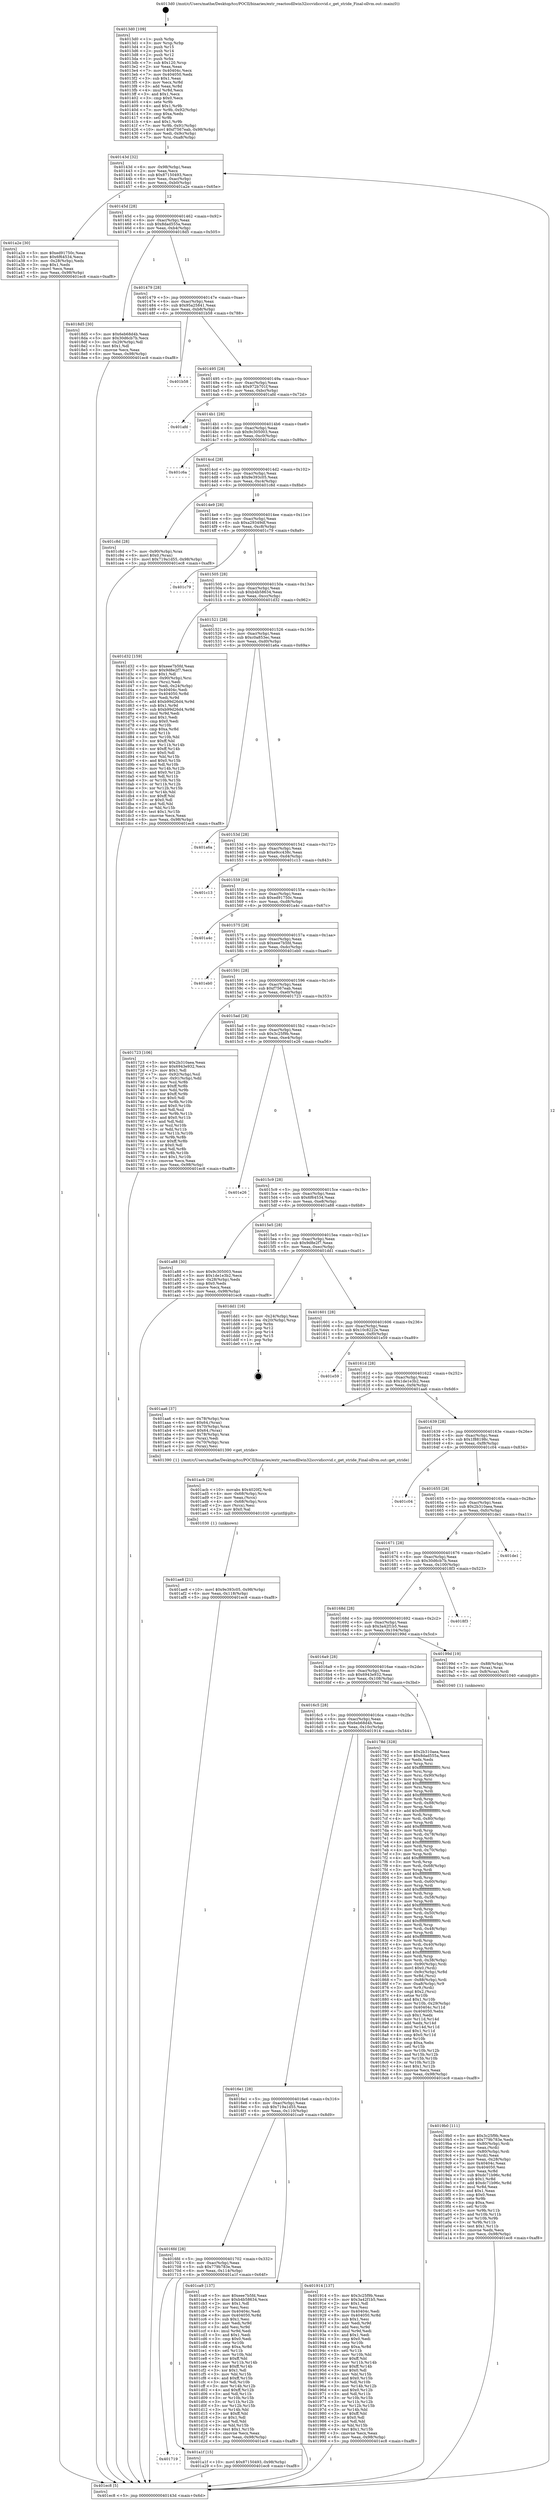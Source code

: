 digraph "0x4013d0" {
  label = "0x4013d0 (/mnt/c/Users/mathe/Desktop/tcc/POCII/binaries/extr_reactosdllwin32iccvidiccvid.c_get_stride_Final-ollvm.out::main(0))"
  labelloc = "t"
  node[shape=record]

  Entry [label="",width=0.3,height=0.3,shape=circle,fillcolor=black,style=filled]
  "0x40143d" [label="{
     0x40143d [32]\l
     | [instrs]\l
     &nbsp;&nbsp;0x40143d \<+6\>: mov -0x98(%rbp),%eax\l
     &nbsp;&nbsp;0x401443 \<+2\>: mov %eax,%ecx\l
     &nbsp;&nbsp;0x401445 \<+6\>: sub $0x87150493,%ecx\l
     &nbsp;&nbsp;0x40144b \<+6\>: mov %eax,-0xac(%rbp)\l
     &nbsp;&nbsp;0x401451 \<+6\>: mov %ecx,-0xb0(%rbp)\l
     &nbsp;&nbsp;0x401457 \<+6\>: je 0000000000401a2e \<main+0x65e\>\l
  }"]
  "0x401a2e" [label="{
     0x401a2e [30]\l
     | [instrs]\l
     &nbsp;&nbsp;0x401a2e \<+5\>: mov $0xed91750c,%eax\l
     &nbsp;&nbsp;0x401a33 \<+5\>: mov $0x6f64534,%ecx\l
     &nbsp;&nbsp;0x401a38 \<+3\>: mov -0x28(%rbp),%edx\l
     &nbsp;&nbsp;0x401a3b \<+3\>: cmp $0x1,%edx\l
     &nbsp;&nbsp;0x401a3e \<+3\>: cmovl %ecx,%eax\l
     &nbsp;&nbsp;0x401a41 \<+6\>: mov %eax,-0x98(%rbp)\l
     &nbsp;&nbsp;0x401a47 \<+5\>: jmp 0000000000401ec8 \<main+0xaf8\>\l
  }"]
  "0x40145d" [label="{
     0x40145d [28]\l
     | [instrs]\l
     &nbsp;&nbsp;0x40145d \<+5\>: jmp 0000000000401462 \<main+0x92\>\l
     &nbsp;&nbsp;0x401462 \<+6\>: mov -0xac(%rbp),%eax\l
     &nbsp;&nbsp;0x401468 \<+5\>: sub $0x8dad555a,%eax\l
     &nbsp;&nbsp;0x40146d \<+6\>: mov %eax,-0xb4(%rbp)\l
     &nbsp;&nbsp;0x401473 \<+6\>: je 00000000004018d5 \<main+0x505\>\l
  }"]
  Exit [label="",width=0.3,height=0.3,shape=circle,fillcolor=black,style=filled,peripheries=2]
  "0x4018d5" [label="{
     0x4018d5 [30]\l
     | [instrs]\l
     &nbsp;&nbsp;0x4018d5 \<+5\>: mov $0x6eb68d4b,%eax\l
     &nbsp;&nbsp;0x4018da \<+5\>: mov $0x30d6cb7b,%ecx\l
     &nbsp;&nbsp;0x4018df \<+3\>: mov -0x29(%rbp),%dl\l
     &nbsp;&nbsp;0x4018e2 \<+3\>: test $0x1,%dl\l
     &nbsp;&nbsp;0x4018e5 \<+3\>: cmovne %ecx,%eax\l
     &nbsp;&nbsp;0x4018e8 \<+6\>: mov %eax,-0x98(%rbp)\l
     &nbsp;&nbsp;0x4018ee \<+5\>: jmp 0000000000401ec8 \<main+0xaf8\>\l
  }"]
  "0x401479" [label="{
     0x401479 [28]\l
     | [instrs]\l
     &nbsp;&nbsp;0x401479 \<+5\>: jmp 000000000040147e \<main+0xae\>\l
     &nbsp;&nbsp;0x40147e \<+6\>: mov -0xac(%rbp),%eax\l
     &nbsp;&nbsp;0x401484 \<+5\>: sub $0x95a25841,%eax\l
     &nbsp;&nbsp;0x401489 \<+6\>: mov %eax,-0xb8(%rbp)\l
     &nbsp;&nbsp;0x40148f \<+6\>: je 0000000000401b58 \<main+0x788\>\l
  }"]
  "0x401ae8" [label="{
     0x401ae8 [21]\l
     | [instrs]\l
     &nbsp;&nbsp;0x401ae8 \<+10\>: movl $0x9e393c05,-0x98(%rbp)\l
     &nbsp;&nbsp;0x401af2 \<+6\>: mov %eax,-0x118(%rbp)\l
     &nbsp;&nbsp;0x401af8 \<+5\>: jmp 0000000000401ec8 \<main+0xaf8\>\l
  }"]
  "0x401b58" [label="{
     0x401b58\l
  }", style=dashed]
  "0x401495" [label="{
     0x401495 [28]\l
     | [instrs]\l
     &nbsp;&nbsp;0x401495 \<+5\>: jmp 000000000040149a \<main+0xca\>\l
     &nbsp;&nbsp;0x40149a \<+6\>: mov -0xac(%rbp),%eax\l
     &nbsp;&nbsp;0x4014a0 \<+5\>: sub $0x972b701f,%eax\l
     &nbsp;&nbsp;0x4014a5 \<+6\>: mov %eax,-0xbc(%rbp)\l
     &nbsp;&nbsp;0x4014ab \<+6\>: je 0000000000401afd \<main+0x72d\>\l
  }"]
  "0x401acb" [label="{
     0x401acb [29]\l
     | [instrs]\l
     &nbsp;&nbsp;0x401acb \<+10\>: movabs $0x4020f2,%rdi\l
     &nbsp;&nbsp;0x401ad5 \<+4\>: mov -0x68(%rbp),%rcx\l
     &nbsp;&nbsp;0x401ad9 \<+2\>: mov %eax,(%rcx)\l
     &nbsp;&nbsp;0x401adb \<+4\>: mov -0x68(%rbp),%rcx\l
     &nbsp;&nbsp;0x401adf \<+2\>: mov (%rcx),%esi\l
     &nbsp;&nbsp;0x401ae1 \<+2\>: mov $0x0,%al\l
     &nbsp;&nbsp;0x401ae3 \<+5\>: call 0000000000401030 \<printf@plt\>\l
     | [calls]\l
     &nbsp;&nbsp;0x401030 \{1\} (unknown)\l
  }"]
  "0x401afd" [label="{
     0x401afd\l
  }", style=dashed]
  "0x4014b1" [label="{
     0x4014b1 [28]\l
     | [instrs]\l
     &nbsp;&nbsp;0x4014b1 \<+5\>: jmp 00000000004014b6 \<main+0xe6\>\l
     &nbsp;&nbsp;0x4014b6 \<+6\>: mov -0xac(%rbp),%eax\l
     &nbsp;&nbsp;0x4014bc \<+5\>: sub $0x9c305003,%eax\l
     &nbsp;&nbsp;0x4014c1 \<+6\>: mov %eax,-0xc0(%rbp)\l
     &nbsp;&nbsp;0x4014c7 \<+6\>: je 0000000000401c6a \<main+0x89a\>\l
  }"]
  "0x401719" [label="{
     0x401719\l
  }", style=dashed]
  "0x401c6a" [label="{
     0x401c6a\l
  }", style=dashed]
  "0x4014cd" [label="{
     0x4014cd [28]\l
     | [instrs]\l
     &nbsp;&nbsp;0x4014cd \<+5\>: jmp 00000000004014d2 \<main+0x102\>\l
     &nbsp;&nbsp;0x4014d2 \<+6\>: mov -0xac(%rbp),%eax\l
     &nbsp;&nbsp;0x4014d8 \<+5\>: sub $0x9e393c05,%eax\l
     &nbsp;&nbsp;0x4014dd \<+6\>: mov %eax,-0xc4(%rbp)\l
     &nbsp;&nbsp;0x4014e3 \<+6\>: je 0000000000401c8d \<main+0x8bd\>\l
  }"]
  "0x401a1f" [label="{
     0x401a1f [15]\l
     | [instrs]\l
     &nbsp;&nbsp;0x401a1f \<+10\>: movl $0x87150493,-0x98(%rbp)\l
     &nbsp;&nbsp;0x401a29 \<+5\>: jmp 0000000000401ec8 \<main+0xaf8\>\l
  }"]
  "0x401c8d" [label="{
     0x401c8d [28]\l
     | [instrs]\l
     &nbsp;&nbsp;0x401c8d \<+7\>: mov -0x90(%rbp),%rax\l
     &nbsp;&nbsp;0x401c94 \<+6\>: movl $0x0,(%rax)\l
     &nbsp;&nbsp;0x401c9a \<+10\>: movl $0x719a1d55,-0x98(%rbp)\l
     &nbsp;&nbsp;0x401ca4 \<+5\>: jmp 0000000000401ec8 \<main+0xaf8\>\l
  }"]
  "0x4014e9" [label="{
     0x4014e9 [28]\l
     | [instrs]\l
     &nbsp;&nbsp;0x4014e9 \<+5\>: jmp 00000000004014ee \<main+0x11e\>\l
     &nbsp;&nbsp;0x4014ee \<+6\>: mov -0xac(%rbp),%eax\l
     &nbsp;&nbsp;0x4014f4 \<+5\>: sub $0xa29349df,%eax\l
     &nbsp;&nbsp;0x4014f9 \<+6\>: mov %eax,-0xc8(%rbp)\l
     &nbsp;&nbsp;0x4014ff \<+6\>: je 0000000000401c79 \<main+0x8a9\>\l
  }"]
  "0x4016fd" [label="{
     0x4016fd [28]\l
     | [instrs]\l
     &nbsp;&nbsp;0x4016fd \<+5\>: jmp 0000000000401702 \<main+0x332\>\l
     &nbsp;&nbsp;0x401702 \<+6\>: mov -0xac(%rbp),%eax\l
     &nbsp;&nbsp;0x401708 \<+5\>: sub $0x779b783e,%eax\l
     &nbsp;&nbsp;0x40170d \<+6\>: mov %eax,-0x114(%rbp)\l
     &nbsp;&nbsp;0x401713 \<+6\>: je 0000000000401a1f \<main+0x64f\>\l
  }"]
  "0x401c79" [label="{
     0x401c79\l
  }", style=dashed]
  "0x401505" [label="{
     0x401505 [28]\l
     | [instrs]\l
     &nbsp;&nbsp;0x401505 \<+5\>: jmp 000000000040150a \<main+0x13a\>\l
     &nbsp;&nbsp;0x40150a \<+6\>: mov -0xac(%rbp),%eax\l
     &nbsp;&nbsp;0x401510 \<+5\>: sub $0xb4b58634,%eax\l
     &nbsp;&nbsp;0x401515 \<+6\>: mov %eax,-0xcc(%rbp)\l
     &nbsp;&nbsp;0x40151b \<+6\>: je 0000000000401d32 \<main+0x962\>\l
  }"]
  "0x401ca9" [label="{
     0x401ca9 [137]\l
     | [instrs]\l
     &nbsp;&nbsp;0x401ca9 \<+5\>: mov $0xeee7b5fd,%eax\l
     &nbsp;&nbsp;0x401cae \<+5\>: mov $0xb4b58634,%ecx\l
     &nbsp;&nbsp;0x401cb3 \<+2\>: mov $0x1,%dl\l
     &nbsp;&nbsp;0x401cb5 \<+2\>: xor %esi,%esi\l
     &nbsp;&nbsp;0x401cb7 \<+7\>: mov 0x40404c,%edi\l
     &nbsp;&nbsp;0x401cbe \<+8\>: mov 0x404050,%r8d\l
     &nbsp;&nbsp;0x401cc6 \<+3\>: sub $0x1,%esi\l
     &nbsp;&nbsp;0x401cc9 \<+3\>: mov %edi,%r9d\l
     &nbsp;&nbsp;0x401ccc \<+3\>: add %esi,%r9d\l
     &nbsp;&nbsp;0x401ccf \<+4\>: imul %r9d,%edi\l
     &nbsp;&nbsp;0x401cd3 \<+3\>: and $0x1,%edi\l
     &nbsp;&nbsp;0x401cd6 \<+3\>: cmp $0x0,%edi\l
     &nbsp;&nbsp;0x401cd9 \<+4\>: sete %r10b\l
     &nbsp;&nbsp;0x401cdd \<+4\>: cmp $0xa,%r8d\l
     &nbsp;&nbsp;0x401ce1 \<+4\>: setl %r11b\l
     &nbsp;&nbsp;0x401ce5 \<+3\>: mov %r10b,%bl\l
     &nbsp;&nbsp;0x401ce8 \<+3\>: xor $0xff,%bl\l
     &nbsp;&nbsp;0x401ceb \<+3\>: mov %r11b,%r14b\l
     &nbsp;&nbsp;0x401cee \<+4\>: xor $0xff,%r14b\l
     &nbsp;&nbsp;0x401cf2 \<+3\>: xor $0x1,%dl\l
     &nbsp;&nbsp;0x401cf5 \<+3\>: mov %bl,%r15b\l
     &nbsp;&nbsp;0x401cf8 \<+4\>: and $0xff,%r15b\l
     &nbsp;&nbsp;0x401cfc \<+3\>: and %dl,%r10b\l
     &nbsp;&nbsp;0x401cff \<+3\>: mov %r14b,%r12b\l
     &nbsp;&nbsp;0x401d02 \<+4\>: and $0xff,%r12b\l
     &nbsp;&nbsp;0x401d06 \<+3\>: and %dl,%r11b\l
     &nbsp;&nbsp;0x401d09 \<+3\>: or %r10b,%r15b\l
     &nbsp;&nbsp;0x401d0c \<+3\>: or %r11b,%r12b\l
     &nbsp;&nbsp;0x401d0f \<+3\>: xor %r12b,%r15b\l
     &nbsp;&nbsp;0x401d12 \<+3\>: or %r14b,%bl\l
     &nbsp;&nbsp;0x401d15 \<+3\>: xor $0xff,%bl\l
     &nbsp;&nbsp;0x401d18 \<+3\>: or $0x1,%dl\l
     &nbsp;&nbsp;0x401d1b \<+2\>: and %dl,%bl\l
     &nbsp;&nbsp;0x401d1d \<+3\>: or %bl,%r15b\l
     &nbsp;&nbsp;0x401d20 \<+4\>: test $0x1,%r15b\l
     &nbsp;&nbsp;0x401d24 \<+3\>: cmovne %ecx,%eax\l
     &nbsp;&nbsp;0x401d27 \<+6\>: mov %eax,-0x98(%rbp)\l
     &nbsp;&nbsp;0x401d2d \<+5\>: jmp 0000000000401ec8 \<main+0xaf8\>\l
  }"]
  "0x401d32" [label="{
     0x401d32 [159]\l
     | [instrs]\l
     &nbsp;&nbsp;0x401d32 \<+5\>: mov $0xeee7b5fd,%eax\l
     &nbsp;&nbsp;0x401d37 \<+5\>: mov $0x9d8e2f7,%ecx\l
     &nbsp;&nbsp;0x401d3c \<+2\>: mov $0x1,%dl\l
     &nbsp;&nbsp;0x401d3e \<+7\>: mov -0x90(%rbp),%rsi\l
     &nbsp;&nbsp;0x401d45 \<+2\>: mov (%rsi),%edi\l
     &nbsp;&nbsp;0x401d47 \<+3\>: mov %edi,-0x24(%rbp)\l
     &nbsp;&nbsp;0x401d4a \<+7\>: mov 0x40404c,%edi\l
     &nbsp;&nbsp;0x401d51 \<+8\>: mov 0x404050,%r8d\l
     &nbsp;&nbsp;0x401d59 \<+3\>: mov %edi,%r9d\l
     &nbsp;&nbsp;0x401d5c \<+7\>: add $0xb99d26d4,%r9d\l
     &nbsp;&nbsp;0x401d63 \<+4\>: sub $0x1,%r9d\l
     &nbsp;&nbsp;0x401d67 \<+7\>: sub $0xb99d26d4,%r9d\l
     &nbsp;&nbsp;0x401d6e \<+4\>: imul %r9d,%edi\l
     &nbsp;&nbsp;0x401d72 \<+3\>: and $0x1,%edi\l
     &nbsp;&nbsp;0x401d75 \<+3\>: cmp $0x0,%edi\l
     &nbsp;&nbsp;0x401d78 \<+4\>: sete %r10b\l
     &nbsp;&nbsp;0x401d7c \<+4\>: cmp $0xa,%r8d\l
     &nbsp;&nbsp;0x401d80 \<+4\>: setl %r11b\l
     &nbsp;&nbsp;0x401d84 \<+3\>: mov %r10b,%bl\l
     &nbsp;&nbsp;0x401d87 \<+3\>: xor $0xff,%bl\l
     &nbsp;&nbsp;0x401d8a \<+3\>: mov %r11b,%r14b\l
     &nbsp;&nbsp;0x401d8d \<+4\>: xor $0xff,%r14b\l
     &nbsp;&nbsp;0x401d91 \<+3\>: xor $0x0,%dl\l
     &nbsp;&nbsp;0x401d94 \<+3\>: mov %bl,%r15b\l
     &nbsp;&nbsp;0x401d97 \<+4\>: and $0x0,%r15b\l
     &nbsp;&nbsp;0x401d9b \<+3\>: and %dl,%r10b\l
     &nbsp;&nbsp;0x401d9e \<+3\>: mov %r14b,%r12b\l
     &nbsp;&nbsp;0x401da1 \<+4\>: and $0x0,%r12b\l
     &nbsp;&nbsp;0x401da5 \<+3\>: and %dl,%r11b\l
     &nbsp;&nbsp;0x401da8 \<+3\>: or %r10b,%r15b\l
     &nbsp;&nbsp;0x401dab \<+3\>: or %r11b,%r12b\l
     &nbsp;&nbsp;0x401dae \<+3\>: xor %r12b,%r15b\l
     &nbsp;&nbsp;0x401db1 \<+3\>: or %r14b,%bl\l
     &nbsp;&nbsp;0x401db4 \<+3\>: xor $0xff,%bl\l
     &nbsp;&nbsp;0x401db7 \<+3\>: or $0x0,%dl\l
     &nbsp;&nbsp;0x401dba \<+2\>: and %dl,%bl\l
     &nbsp;&nbsp;0x401dbc \<+3\>: or %bl,%r15b\l
     &nbsp;&nbsp;0x401dbf \<+4\>: test $0x1,%r15b\l
     &nbsp;&nbsp;0x401dc3 \<+3\>: cmovne %ecx,%eax\l
     &nbsp;&nbsp;0x401dc6 \<+6\>: mov %eax,-0x98(%rbp)\l
     &nbsp;&nbsp;0x401dcc \<+5\>: jmp 0000000000401ec8 \<main+0xaf8\>\l
  }"]
  "0x401521" [label="{
     0x401521 [28]\l
     | [instrs]\l
     &nbsp;&nbsp;0x401521 \<+5\>: jmp 0000000000401526 \<main+0x156\>\l
     &nbsp;&nbsp;0x401526 \<+6\>: mov -0xac(%rbp),%eax\l
     &nbsp;&nbsp;0x40152c \<+5\>: sub $0xc0a853ec,%eax\l
     &nbsp;&nbsp;0x401531 \<+6\>: mov %eax,-0xd0(%rbp)\l
     &nbsp;&nbsp;0x401537 \<+6\>: je 0000000000401a6a \<main+0x69a\>\l
  }"]
  "0x4019b0" [label="{
     0x4019b0 [111]\l
     | [instrs]\l
     &nbsp;&nbsp;0x4019b0 \<+5\>: mov $0x3c25f9b,%ecx\l
     &nbsp;&nbsp;0x4019b5 \<+5\>: mov $0x779b783e,%edx\l
     &nbsp;&nbsp;0x4019ba \<+4\>: mov -0x80(%rbp),%rdi\l
     &nbsp;&nbsp;0x4019be \<+2\>: mov %eax,(%rdi)\l
     &nbsp;&nbsp;0x4019c0 \<+4\>: mov -0x80(%rbp),%rdi\l
     &nbsp;&nbsp;0x4019c4 \<+2\>: mov (%rdi),%eax\l
     &nbsp;&nbsp;0x4019c6 \<+3\>: mov %eax,-0x28(%rbp)\l
     &nbsp;&nbsp;0x4019c9 \<+7\>: mov 0x40404c,%eax\l
     &nbsp;&nbsp;0x4019d0 \<+7\>: mov 0x404050,%esi\l
     &nbsp;&nbsp;0x4019d7 \<+3\>: mov %eax,%r8d\l
     &nbsp;&nbsp;0x4019da \<+7\>: sub $0xdc71b96c,%r8d\l
     &nbsp;&nbsp;0x4019e1 \<+4\>: sub $0x1,%r8d\l
     &nbsp;&nbsp;0x4019e5 \<+7\>: add $0xdc71b96c,%r8d\l
     &nbsp;&nbsp;0x4019ec \<+4\>: imul %r8d,%eax\l
     &nbsp;&nbsp;0x4019f0 \<+3\>: and $0x1,%eax\l
     &nbsp;&nbsp;0x4019f3 \<+3\>: cmp $0x0,%eax\l
     &nbsp;&nbsp;0x4019f6 \<+4\>: sete %r9b\l
     &nbsp;&nbsp;0x4019fa \<+3\>: cmp $0xa,%esi\l
     &nbsp;&nbsp;0x4019fd \<+4\>: setl %r10b\l
     &nbsp;&nbsp;0x401a01 \<+3\>: mov %r9b,%r11b\l
     &nbsp;&nbsp;0x401a04 \<+3\>: and %r10b,%r11b\l
     &nbsp;&nbsp;0x401a07 \<+3\>: xor %r10b,%r9b\l
     &nbsp;&nbsp;0x401a0a \<+3\>: or %r9b,%r11b\l
     &nbsp;&nbsp;0x401a0d \<+4\>: test $0x1,%r11b\l
     &nbsp;&nbsp;0x401a11 \<+3\>: cmovne %edx,%ecx\l
     &nbsp;&nbsp;0x401a14 \<+6\>: mov %ecx,-0x98(%rbp)\l
     &nbsp;&nbsp;0x401a1a \<+5\>: jmp 0000000000401ec8 \<main+0xaf8\>\l
  }"]
  "0x401a6a" [label="{
     0x401a6a\l
  }", style=dashed]
  "0x40153d" [label="{
     0x40153d [28]\l
     | [instrs]\l
     &nbsp;&nbsp;0x40153d \<+5\>: jmp 0000000000401542 \<main+0x172\>\l
     &nbsp;&nbsp;0x401542 \<+6\>: mov -0xac(%rbp),%eax\l
     &nbsp;&nbsp;0x401548 \<+5\>: sub $0xe9cc438c,%eax\l
     &nbsp;&nbsp;0x40154d \<+6\>: mov %eax,-0xd4(%rbp)\l
     &nbsp;&nbsp;0x401553 \<+6\>: je 0000000000401c13 \<main+0x843\>\l
  }"]
  "0x4016e1" [label="{
     0x4016e1 [28]\l
     | [instrs]\l
     &nbsp;&nbsp;0x4016e1 \<+5\>: jmp 00000000004016e6 \<main+0x316\>\l
     &nbsp;&nbsp;0x4016e6 \<+6\>: mov -0xac(%rbp),%eax\l
     &nbsp;&nbsp;0x4016ec \<+5\>: sub $0x719a1d55,%eax\l
     &nbsp;&nbsp;0x4016f1 \<+6\>: mov %eax,-0x110(%rbp)\l
     &nbsp;&nbsp;0x4016f7 \<+6\>: je 0000000000401ca9 \<main+0x8d9\>\l
  }"]
  "0x401c13" [label="{
     0x401c13\l
  }", style=dashed]
  "0x401559" [label="{
     0x401559 [28]\l
     | [instrs]\l
     &nbsp;&nbsp;0x401559 \<+5\>: jmp 000000000040155e \<main+0x18e\>\l
     &nbsp;&nbsp;0x40155e \<+6\>: mov -0xac(%rbp),%eax\l
     &nbsp;&nbsp;0x401564 \<+5\>: sub $0xed91750c,%eax\l
     &nbsp;&nbsp;0x401569 \<+6\>: mov %eax,-0xd8(%rbp)\l
     &nbsp;&nbsp;0x40156f \<+6\>: je 0000000000401a4c \<main+0x67c\>\l
  }"]
  "0x401914" [label="{
     0x401914 [137]\l
     | [instrs]\l
     &nbsp;&nbsp;0x401914 \<+5\>: mov $0x3c25f9b,%eax\l
     &nbsp;&nbsp;0x401919 \<+5\>: mov $0x3a42f1b5,%ecx\l
     &nbsp;&nbsp;0x40191e \<+2\>: mov $0x1,%dl\l
     &nbsp;&nbsp;0x401920 \<+2\>: xor %esi,%esi\l
     &nbsp;&nbsp;0x401922 \<+7\>: mov 0x40404c,%edi\l
     &nbsp;&nbsp;0x401929 \<+8\>: mov 0x404050,%r8d\l
     &nbsp;&nbsp;0x401931 \<+3\>: sub $0x1,%esi\l
     &nbsp;&nbsp;0x401934 \<+3\>: mov %edi,%r9d\l
     &nbsp;&nbsp;0x401937 \<+3\>: add %esi,%r9d\l
     &nbsp;&nbsp;0x40193a \<+4\>: imul %r9d,%edi\l
     &nbsp;&nbsp;0x40193e \<+3\>: and $0x1,%edi\l
     &nbsp;&nbsp;0x401941 \<+3\>: cmp $0x0,%edi\l
     &nbsp;&nbsp;0x401944 \<+4\>: sete %r10b\l
     &nbsp;&nbsp;0x401948 \<+4\>: cmp $0xa,%r8d\l
     &nbsp;&nbsp;0x40194c \<+4\>: setl %r11b\l
     &nbsp;&nbsp;0x401950 \<+3\>: mov %r10b,%bl\l
     &nbsp;&nbsp;0x401953 \<+3\>: xor $0xff,%bl\l
     &nbsp;&nbsp;0x401956 \<+3\>: mov %r11b,%r14b\l
     &nbsp;&nbsp;0x401959 \<+4\>: xor $0xff,%r14b\l
     &nbsp;&nbsp;0x40195d \<+3\>: xor $0x0,%dl\l
     &nbsp;&nbsp;0x401960 \<+3\>: mov %bl,%r15b\l
     &nbsp;&nbsp;0x401963 \<+4\>: and $0x0,%r15b\l
     &nbsp;&nbsp;0x401967 \<+3\>: and %dl,%r10b\l
     &nbsp;&nbsp;0x40196a \<+3\>: mov %r14b,%r12b\l
     &nbsp;&nbsp;0x40196d \<+4\>: and $0x0,%r12b\l
     &nbsp;&nbsp;0x401971 \<+3\>: and %dl,%r11b\l
     &nbsp;&nbsp;0x401974 \<+3\>: or %r10b,%r15b\l
     &nbsp;&nbsp;0x401977 \<+3\>: or %r11b,%r12b\l
     &nbsp;&nbsp;0x40197a \<+3\>: xor %r12b,%r15b\l
     &nbsp;&nbsp;0x40197d \<+3\>: or %r14b,%bl\l
     &nbsp;&nbsp;0x401980 \<+3\>: xor $0xff,%bl\l
     &nbsp;&nbsp;0x401983 \<+3\>: or $0x0,%dl\l
     &nbsp;&nbsp;0x401986 \<+2\>: and %dl,%bl\l
     &nbsp;&nbsp;0x401988 \<+3\>: or %bl,%r15b\l
     &nbsp;&nbsp;0x40198b \<+4\>: test $0x1,%r15b\l
     &nbsp;&nbsp;0x40198f \<+3\>: cmovne %ecx,%eax\l
     &nbsp;&nbsp;0x401992 \<+6\>: mov %eax,-0x98(%rbp)\l
     &nbsp;&nbsp;0x401998 \<+5\>: jmp 0000000000401ec8 \<main+0xaf8\>\l
  }"]
  "0x401a4c" [label="{
     0x401a4c\l
  }", style=dashed]
  "0x401575" [label="{
     0x401575 [28]\l
     | [instrs]\l
     &nbsp;&nbsp;0x401575 \<+5\>: jmp 000000000040157a \<main+0x1aa\>\l
     &nbsp;&nbsp;0x40157a \<+6\>: mov -0xac(%rbp),%eax\l
     &nbsp;&nbsp;0x401580 \<+5\>: sub $0xeee7b5fd,%eax\l
     &nbsp;&nbsp;0x401585 \<+6\>: mov %eax,-0xdc(%rbp)\l
     &nbsp;&nbsp;0x40158b \<+6\>: je 0000000000401eb0 \<main+0xae0\>\l
  }"]
  "0x4016c5" [label="{
     0x4016c5 [28]\l
     | [instrs]\l
     &nbsp;&nbsp;0x4016c5 \<+5\>: jmp 00000000004016ca \<main+0x2fa\>\l
     &nbsp;&nbsp;0x4016ca \<+6\>: mov -0xac(%rbp),%eax\l
     &nbsp;&nbsp;0x4016d0 \<+5\>: sub $0x6eb68d4b,%eax\l
     &nbsp;&nbsp;0x4016d5 \<+6\>: mov %eax,-0x10c(%rbp)\l
     &nbsp;&nbsp;0x4016db \<+6\>: je 0000000000401914 \<main+0x544\>\l
  }"]
  "0x401eb0" [label="{
     0x401eb0\l
  }", style=dashed]
  "0x401591" [label="{
     0x401591 [28]\l
     | [instrs]\l
     &nbsp;&nbsp;0x401591 \<+5\>: jmp 0000000000401596 \<main+0x1c6\>\l
     &nbsp;&nbsp;0x401596 \<+6\>: mov -0xac(%rbp),%eax\l
     &nbsp;&nbsp;0x40159c \<+5\>: sub $0xf7567eab,%eax\l
     &nbsp;&nbsp;0x4015a1 \<+6\>: mov %eax,-0xe0(%rbp)\l
     &nbsp;&nbsp;0x4015a7 \<+6\>: je 0000000000401723 \<main+0x353\>\l
  }"]
  "0x40178d" [label="{
     0x40178d [328]\l
     | [instrs]\l
     &nbsp;&nbsp;0x40178d \<+5\>: mov $0x2b310aea,%eax\l
     &nbsp;&nbsp;0x401792 \<+5\>: mov $0x8dad555a,%ecx\l
     &nbsp;&nbsp;0x401797 \<+2\>: xor %edx,%edx\l
     &nbsp;&nbsp;0x401799 \<+3\>: mov %rsp,%rsi\l
     &nbsp;&nbsp;0x40179c \<+4\>: add $0xfffffffffffffff0,%rsi\l
     &nbsp;&nbsp;0x4017a0 \<+3\>: mov %rsi,%rsp\l
     &nbsp;&nbsp;0x4017a3 \<+7\>: mov %rsi,-0x90(%rbp)\l
     &nbsp;&nbsp;0x4017aa \<+3\>: mov %rsp,%rsi\l
     &nbsp;&nbsp;0x4017ad \<+4\>: add $0xfffffffffffffff0,%rsi\l
     &nbsp;&nbsp;0x4017b1 \<+3\>: mov %rsi,%rsp\l
     &nbsp;&nbsp;0x4017b4 \<+3\>: mov %rsp,%rdi\l
     &nbsp;&nbsp;0x4017b7 \<+4\>: add $0xfffffffffffffff0,%rdi\l
     &nbsp;&nbsp;0x4017bb \<+3\>: mov %rdi,%rsp\l
     &nbsp;&nbsp;0x4017be \<+7\>: mov %rdi,-0x88(%rbp)\l
     &nbsp;&nbsp;0x4017c5 \<+3\>: mov %rsp,%rdi\l
     &nbsp;&nbsp;0x4017c8 \<+4\>: add $0xfffffffffffffff0,%rdi\l
     &nbsp;&nbsp;0x4017cc \<+3\>: mov %rdi,%rsp\l
     &nbsp;&nbsp;0x4017cf \<+4\>: mov %rdi,-0x80(%rbp)\l
     &nbsp;&nbsp;0x4017d3 \<+3\>: mov %rsp,%rdi\l
     &nbsp;&nbsp;0x4017d6 \<+4\>: add $0xfffffffffffffff0,%rdi\l
     &nbsp;&nbsp;0x4017da \<+3\>: mov %rdi,%rsp\l
     &nbsp;&nbsp;0x4017dd \<+4\>: mov %rdi,-0x78(%rbp)\l
     &nbsp;&nbsp;0x4017e1 \<+3\>: mov %rsp,%rdi\l
     &nbsp;&nbsp;0x4017e4 \<+4\>: add $0xfffffffffffffff0,%rdi\l
     &nbsp;&nbsp;0x4017e8 \<+3\>: mov %rdi,%rsp\l
     &nbsp;&nbsp;0x4017eb \<+4\>: mov %rdi,-0x70(%rbp)\l
     &nbsp;&nbsp;0x4017ef \<+3\>: mov %rsp,%rdi\l
     &nbsp;&nbsp;0x4017f2 \<+4\>: add $0xfffffffffffffff0,%rdi\l
     &nbsp;&nbsp;0x4017f6 \<+3\>: mov %rdi,%rsp\l
     &nbsp;&nbsp;0x4017f9 \<+4\>: mov %rdi,-0x68(%rbp)\l
     &nbsp;&nbsp;0x4017fd \<+3\>: mov %rsp,%rdi\l
     &nbsp;&nbsp;0x401800 \<+4\>: add $0xfffffffffffffff0,%rdi\l
     &nbsp;&nbsp;0x401804 \<+3\>: mov %rdi,%rsp\l
     &nbsp;&nbsp;0x401807 \<+4\>: mov %rdi,-0x60(%rbp)\l
     &nbsp;&nbsp;0x40180b \<+3\>: mov %rsp,%rdi\l
     &nbsp;&nbsp;0x40180e \<+4\>: add $0xfffffffffffffff0,%rdi\l
     &nbsp;&nbsp;0x401812 \<+3\>: mov %rdi,%rsp\l
     &nbsp;&nbsp;0x401815 \<+4\>: mov %rdi,-0x58(%rbp)\l
     &nbsp;&nbsp;0x401819 \<+3\>: mov %rsp,%rdi\l
     &nbsp;&nbsp;0x40181c \<+4\>: add $0xfffffffffffffff0,%rdi\l
     &nbsp;&nbsp;0x401820 \<+3\>: mov %rdi,%rsp\l
     &nbsp;&nbsp;0x401823 \<+4\>: mov %rdi,-0x50(%rbp)\l
     &nbsp;&nbsp;0x401827 \<+3\>: mov %rsp,%rdi\l
     &nbsp;&nbsp;0x40182a \<+4\>: add $0xfffffffffffffff0,%rdi\l
     &nbsp;&nbsp;0x40182e \<+3\>: mov %rdi,%rsp\l
     &nbsp;&nbsp;0x401831 \<+4\>: mov %rdi,-0x48(%rbp)\l
     &nbsp;&nbsp;0x401835 \<+3\>: mov %rsp,%rdi\l
     &nbsp;&nbsp;0x401838 \<+4\>: add $0xfffffffffffffff0,%rdi\l
     &nbsp;&nbsp;0x40183c \<+3\>: mov %rdi,%rsp\l
     &nbsp;&nbsp;0x40183f \<+4\>: mov %rdi,-0x40(%rbp)\l
     &nbsp;&nbsp;0x401843 \<+3\>: mov %rsp,%rdi\l
     &nbsp;&nbsp;0x401846 \<+4\>: add $0xfffffffffffffff0,%rdi\l
     &nbsp;&nbsp;0x40184a \<+3\>: mov %rdi,%rsp\l
     &nbsp;&nbsp;0x40184d \<+4\>: mov %rdi,-0x38(%rbp)\l
     &nbsp;&nbsp;0x401851 \<+7\>: mov -0x90(%rbp),%rdi\l
     &nbsp;&nbsp;0x401858 \<+6\>: movl $0x0,(%rdi)\l
     &nbsp;&nbsp;0x40185e \<+7\>: mov -0x9c(%rbp),%r8d\l
     &nbsp;&nbsp;0x401865 \<+3\>: mov %r8d,(%rsi)\l
     &nbsp;&nbsp;0x401868 \<+7\>: mov -0x88(%rbp),%rdi\l
     &nbsp;&nbsp;0x40186f \<+7\>: mov -0xa8(%rbp),%r9\l
     &nbsp;&nbsp;0x401876 \<+3\>: mov %r9,(%rdi)\l
     &nbsp;&nbsp;0x401879 \<+3\>: cmpl $0x2,(%rsi)\l
     &nbsp;&nbsp;0x40187c \<+4\>: setne %r10b\l
     &nbsp;&nbsp;0x401880 \<+4\>: and $0x1,%r10b\l
     &nbsp;&nbsp;0x401884 \<+4\>: mov %r10b,-0x29(%rbp)\l
     &nbsp;&nbsp;0x401888 \<+8\>: mov 0x40404c,%r11d\l
     &nbsp;&nbsp;0x401890 \<+7\>: mov 0x404050,%ebx\l
     &nbsp;&nbsp;0x401897 \<+3\>: sub $0x1,%edx\l
     &nbsp;&nbsp;0x40189a \<+3\>: mov %r11d,%r14d\l
     &nbsp;&nbsp;0x40189d \<+3\>: add %edx,%r14d\l
     &nbsp;&nbsp;0x4018a0 \<+4\>: imul %r14d,%r11d\l
     &nbsp;&nbsp;0x4018a4 \<+4\>: and $0x1,%r11d\l
     &nbsp;&nbsp;0x4018a8 \<+4\>: cmp $0x0,%r11d\l
     &nbsp;&nbsp;0x4018ac \<+4\>: sete %r10b\l
     &nbsp;&nbsp;0x4018b0 \<+3\>: cmp $0xa,%ebx\l
     &nbsp;&nbsp;0x4018b3 \<+4\>: setl %r15b\l
     &nbsp;&nbsp;0x4018b7 \<+3\>: mov %r10b,%r12b\l
     &nbsp;&nbsp;0x4018ba \<+3\>: and %r15b,%r12b\l
     &nbsp;&nbsp;0x4018bd \<+3\>: xor %r15b,%r10b\l
     &nbsp;&nbsp;0x4018c0 \<+3\>: or %r10b,%r12b\l
     &nbsp;&nbsp;0x4018c3 \<+4\>: test $0x1,%r12b\l
     &nbsp;&nbsp;0x4018c7 \<+3\>: cmovne %ecx,%eax\l
     &nbsp;&nbsp;0x4018ca \<+6\>: mov %eax,-0x98(%rbp)\l
     &nbsp;&nbsp;0x4018d0 \<+5\>: jmp 0000000000401ec8 \<main+0xaf8\>\l
  }"]
  "0x401723" [label="{
     0x401723 [106]\l
     | [instrs]\l
     &nbsp;&nbsp;0x401723 \<+5\>: mov $0x2b310aea,%eax\l
     &nbsp;&nbsp;0x401728 \<+5\>: mov $0x6943e932,%ecx\l
     &nbsp;&nbsp;0x40172d \<+2\>: mov $0x1,%dl\l
     &nbsp;&nbsp;0x40172f \<+7\>: mov -0x92(%rbp),%sil\l
     &nbsp;&nbsp;0x401736 \<+7\>: mov -0x91(%rbp),%dil\l
     &nbsp;&nbsp;0x40173d \<+3\>: mov %sil,%r8b\l
     &nbsp;&nbsp;0x401740 \<+4\>: xor $0xff,%r8b\l
     &nbsp;&nbsp;0x401744 \<+3\>: mov %dil,%r9b\l
     &nbsp;&nbsp;0x401747 \<+4\>: xor $0xff,%r9b\l
     &nbsp;&nbsp;0x40174b \<+3\>: xor $0x0,%dl\l
     &nbsp;&nbsp;0x40174e \<+3\>: mov %r8b,%r10b\l
     &nbsp;&nbsp;0x401751 \<+4\>: and $0x0,%r10b\l
     &nbsp;&nbsp;0x401755 \<+3\>: and %dl,%sil\l
     &nbsp;&nbsp;0x401758 \<+3\>: mov %r9b,%r11b\l
     &nbsp;&nbsp;0x40175b \<+4\>: and $0x0,%r11b\l
     &nbsp;&nbsp;0x40175f \<+3\>: and %dl,%dil\l
     &nbsp;&nbsp;0x401762 \<+3\>: or %sil,%r10b\l
     &nbsp;&nbsp;0x401765 \<+3\>: or %dil,%r11b\l
     &nbsp;&nbsp;0x401768 \<+3\>: xor %r11b,%r10b\l
     &nbsp;&nbsp;0x40176b \<+3\>: or %r9b,%r8b\l
     &nbsp;&nbsp;0x40176e \<+4\>: xor $0xff,%r8b\l
     &nbsp;&nbsp;0x401772 \<+3\>: or $0x0,%dl\l
     &nbsp;&nbsp;0x401775 \<+3\>: and %dl,%r8b\l
     &nbsp;&nbsp;0x401778 \<+3\>: or %r8b,%r10b\l
     &nbsp;&nbsp;0x40177b \<+4\>: test $0x1,%r10b\l
     &nbsp;&nbsp;0x40177f \<+3\>: cmovne %ecx,%eax\l
     &nbsp;&nbsp;0x401782 \<+6\>: mov %eax,-0x98(%rbp)\l
     &nbsp;&nbsp;0x401788 \<+5\>: jmp 0000000000401ec8 \<main+0xaf8\>\l
  }"]
  "0x4015ad" [label="{
     0x4015ad [28]\l
     | [instrs]\l
     &nbsp;&nbsp;0x4015ad \<+5\>: jmp 00000000004015b2 \<main+0x1e2\>\l
     &nbsp;&nbsp;0x4015b2 \<+6\>: mov -0xac(%rbp),%eax\l
     &nbsp;&nbsp;0x4015b8 \<+5\>: sub $0x3c25f9b,%eax\l
     &nbsp;&nbsp;0x4015bd \<+6\>: mov %eax,-0xe4(%rbp)\l
     &nbsp;&nbsp;0x4015c3 \<+6\>: je 0000000000401e26 \<main+0xa56\>\l
  }"]
  "0x401ec8" [label="{
     0x401ec8 [5]\l
     | [instrs]\l
     &nbsp;&nbsp;0x401ec8 \<+5\>: jmp 000000000040143d \<main+0x6d\>\l
  }"]
  "0x4013d0" [label="{
     0x4013d0 [109]\l
     | [instrs]\l
     &nbsp;&nbsp;0x4013d0 \<+1\>: push %rbp\l
     &nbsp;&nbsp;0x4013d1 \<+3\>: mov %rsp,%rbp\l
     &nbsp;&nbsp;0x4013d4 \<+2\>: push %r15\l
     &nbsp;&nbsp;0x4013d6 \<+2\>: push %r14\l
     &nbsp;&nbsp;0x4013d8 \<+2\>: push %r12\l
     &nbsp;&nbsp;0x4013da \<+1\>: push %rbx\l
     &nbsp;&nbsp;0x4013db \<+7\>: sub $0x120,%rsp\l
     &nbsp;&nbsp;0x4013e2 \<+2\>: xor %eax,%eax\l
     &nbsp;&nbsp;0x4013e4 \<+7\>: mov 0x40404c,%ecx\l
     &nbsp;&nbsp;0x4013eb \<+7\>: mov 0x404050,%edx\l
     &nbsp;&nbsp;0x4013f2 \<+3\>: sub $0x1,%eax\l
     &nbsp;&nbsp;0x4013f5 \<+3\>: mov %ecx,%r8d\l
     &nbsp;&nbsp;0x4013f8 \<+3\>: add %eax,%r8d\l
     &nbsp;&nbsp;0x4013fb \<+4\>: imul %r8d,%ecx\l
     &nbsp;&nbsp;0x4013ff \<+3\>: and $0x1,%ecx\l
     &nbsp;&nbsp;0x401402 \<+3\>: cmp $0x0,%ecx\l
     &nbsp;&nbsp;0x401405 \<+4\>: sete %r9b\l
     &nbsp;&nbsp;0x401409 \<+4\>: and $0x1,%r9b\l
     &nbsp;&nbsp;0x40140d \<+7\>: mov %r9b,-0x92(%rbp)\l
     &nbsp;&nbsp;0x401414 \<+3\>: cmp $0xa,%edx\l
     &nbsp;&nbsp;0x401417 \<+4\>: setl %r9b\l
     &nbsp;&nbsp;0x40141b \<+4\>: and $0x1,%r9b\l
     &nbsp;&nbsp;0x40141f \<+7\>: mov %r9b,-0x91(%rbp)\l
     &nbsp;&nbsp;0x401426 \<+10\>: movl $0xf7567eab,-0x98(%rbp)\l
     &nbsp;&nbsp;0x401430 \<+6\>: mov %edi,-0x9c(%rbp)\l
     &nbsp;&nbsp;0x401436 \<+7\>: mov %rsi,-0xa8(%rbp)\l
  }"]
  "0x4016a9" [label="{
     0x4016a9 [28]\l
     | [instrs]\l
     &nbsp;&nbsp;0x4016a9 \<+5\>: jmp 00000000004016ae \<main+0x2de\>\l
     &nbsp;&nbsp;0x4016ae \<+6\>: mov -0xac(%rbp),%eax\l
     &nbsp;&nbsp;0x4016b4 \<+5\>: sub $0x6943e932,%eax\l
     &nbsp;&nbsp;0x4016b9 \<+6\>: mov %eax,-0x108(%rbp)\l
     &nbsp;&nbsp;0x4016bf \<+6\>: je 000000000040178d \<main+0x3bd\>\l
  }"]
  "0x401e26" [label="{
     0x401e26\l
  }", style=dashed]
  "0x4015c9" [label="{
     0x4015c9 [28]\l
     | [instrs]\l
     &nbsp;&nbsp;0x4015c9 \<+5\>: jmp 00000000004015ce \<main+0x1fe\>\l
     &nbsp;&nbsp;0x4015ce \<+6\>: mov -0xac(%rbp),%eax\l
     &nbsp;&nbsp;0x4015d4 \<+5\>: sub $0x6f64534,%eax\l
     &nbsp;&nbsp;0x4015d9 \<+6\>: mov %eax,-0xe8(%rbp)\l
     &nbsp;&nbsp;0x4015df \<+6\>: je 0000000000401a88 \<main+0x6b8\>\l
  }"]
  "0x40199d" [label="{
     0x40199d [19]\l
     | [instrs]\l
     &nbsp;&nbsp;0x40199d \<+7\>: mov -0x88(%rbp),%rax\l
     &nbsp;&nbsp;0x4019a4 \<+3\>: mov (%rax),%rax\l
     &nbsp;&nbsp;0x4019a7 \<+4\>: mov 0x8(%rax),%rdi\l
     &nbsp;&nbsp;0x4019ab \<+5\>: call 0000000000401040 \<atoi@plt\>\l
     | [calls]\l
     &nbsp;&nbsp;0x401040 \{1\} (unknown)\l
  }"]
  "0x401a88" [label="{
     0x401a88 [30]\l
     | [instrs]\l
     &nbsp;&nbsp;0x401a88 \<+5\>: mov $0x9c305003,%eax\l
     &nbsp;&nbsp;0x401a8d \<+5\>: mov $0x1de1e3b2,%ecx\l
     &nbsp;&nbsp;0x401a92 \<+3\>: mov -0x28(%rbp),%edx\l
     &nbsp;&nbsp;0x401a95 \<+3\>: cmp $0x0,%edx\l
     &nbsp;&nbsp;0x401a98 \<+3\>: cmove %ecx,%eax\l
     &nbsp;&nbsp;0x401a9b \<+6\>: mov %eax,-0x98(%rbp)\l
     &nbsp;&nbsp;0x401aa1 \<+5\>: jmp 0000000000401ec8 \<main+0xaf8\>\l
  }"]
  "0x4015e5" [label="{
     0x4015e5 [28]\l
     | [instrs]\l
     &nbsp;&nbsp;0x4015e5 \<+5\>: jmp 00000000004015ea \<main+0x21a\>\l
     &nbsp;&nbsp;0x4015ea \<+6\>: mov -0xac(%rbp),%eax\l
     &nbsp;&nbsp;0x4015f0 \<+5\>: sub $0x9d8e2f7,%eax\l
     &nbsp;&nbsp;0x4015f5 \<+6\>: mov %eax,-0xec(%rbp)\l
     &nbsp;&nbsp;0x4015fb \<+6\>: je 0000000000401dd1 \<main+0xa01\>\l
  }"]
  "0x40168d" [label="{
     0x40168d [28]\l
     | [instrs]\l
     &nbsp;&nbsp;0x40168d \<+5\>: jmp 0000000000401692 \<main+0x2c2\>\l
     &nbsp;&nbsp;0x401692 \<+6\>: mov -0xac(%rbp),%eax\l
     &nbsp;&nbsp;0x401698 \<+5\>: sub $0x3a42f1b5,%eax\l
     &nbsp;&nbsp;0x40169d \<+6\>: mov %eax,-0x104(%rbp)\l
     &nbsp;&nbsp;0x4016a3 \<+6\>: je 000000000040199d \<main+0x5cd\>\l
  }"]
  "0x401dd1" [label="{
     0x401dd1 [16]\l
     | [instrs]\l
     &nbsp;&nbsp;0x401dd1 \<+3\>: mov -0x24(%rbp),%eax\l
     &nbsp;&nbsp;0x401dd4 \<+4\>: lea -0x20(%rbp),%rsp\l
     &nbsp;&nbsp;0x401dd8 \<+1\>: pop %rbx\l
     &nbsp;&nbsp;0x401dd9 \<+2\>: pop %r12\l
     &nbsp;&nbsp;0x401ddb \<+2\>: pop %r14\l
     &nbsp;&nbsp;0x401ddd \<+2\>: pop %r15\l
     &nbsp;&nbsp;0x401ddf \<+1\>: pop %rbp\l
     &nbsp;&nbsp;0x401de0 \<+1\>: ret\l
  }"]
  "0x401601" [label="{
     0x401601 [28]\l
     | [instrs]\l
     &nbsp;&nbsp;0x401601 \<+5\>: jmp 0000000000401606 \<main+0x236\>\l
     &nbsp;&nbsp;0x401606 \<+6\>: mov -0xac(%rbp),%eax\l
     &nbsp;&nbsp;0x40160c \<+5\>: sub $0x10c8222e,%eax\l
     &nbsp;&nbsp;0x401611 \<+6\>: mov %eax,-0xf0(%rbp)\l
     &nbsp;&nbsp;0x401617 \<+6\>: je 0000000000401e59 \<main+0xa89\>\l
  }"]
  "0x4018f3" [label="{
     0x4018f3\l
  }", style=dashed]
  "0x401e59" [label="{
     0x401e59\l
  }", style=dashed]
  "0x40161d" [label="{
     0x40161d [28]\l
     | [instrs]\l
     &nbsp;&nbsp;0x40161d \<+5\>: jmp 0000000000401622 \<main+0x252\>\l
     &nbsp;&nbsp;0x401622 \<+6\>: mov -0xac(%rbp),%eax\l
     &nbsp;&nbsp;0x401628 \<+5\>: sub $0x1de1e3b2,%eax\l
     &nbsp;&nbsp;0x40162d \<+6\>: mov %eax,-0xf4(%rbp)\l
     &nbsp;&nbsp;0x401633 \<+6\>: je 0000000000401aa6 \<main+0x6d6\>\l
  }"]
  "0x401671" [label="{
     0x401671 [28]\l
     | [instrs]\l
     &nbsp;&nbsp;0x401671 \<+5\>: jmp 0000000000401676 \<main+0x2a6\>\l
     &nbsp;&nbsp;0x401676 \<+6\>: mov -0xac(%rbp),%eax\l
     &nbsp;&nbsp;0x40167c \<+5\>: sub $0x30d6cb7b,%eax\l
     &nbsp;&nbsp;0x401681 \<+6\>: mov %eax,-0x100(%rbp)\l
     &nbsp;&nbsp;0x401687 \<+6\>: je 00000000004018f3 \<main+0x523\>\l
  }"]
  "0x401aa6" [label="{
     0x401aa6 [37]\l
     | [instrs]\l
     &nbsp;&nbsp;0x401aa6 \<+4\>: mov -0x78(%rbp),%rax\l
     &nbsp;&nbsp;0x401aaa \<+6\>: movl $0x64,(%rax)\l
     &nbsp;&nbsp;0x401ab0 \<+4\>: mov -0x70(%rbp),%rax\l
     &nbsp;&nbsp;0x401ab4 \<+6\>: movl $0x64,(%rax)\l
     &nbsp;&nbsp;0x401aba \<+4\>: mov -0x78(%rbp),%rax\l
     &nbsp;&nbsp;0x401abe \<+2\>: mov (%rax),%edi\l
     &nbsp;&nbsp;0x401ac0 \<+4\>: mov -0x70(%rbp),%rax\l
     &nbsp;&nbsp;0x401ac4 \<+2\>: mov (%rax),%esi\l
     &nbsp;&nbsp;0x401ac6 \<+5\>: call 0000000000401390 \<get_stride\>\l
     | [calls]\l
     &nbsp;&nbsp;0x401390 \{1\} (/mnt/c/Users/mathe/Desktop/tcc/POCII/binaries/extr_reactosdllwin32iccvidiccvid.c_get_stride_Final-ollvm.out::get_stride)\l
  }"]
  "0x401639" [label="{
     0x401639 [28]\l
     | [instrs]\l
     &nbsp;&nbsp;0x401639 \<+5\>: jmp 000000000040163e \<main+0x26e\>\l
     &nbsp;&nbsp;0x40163e \<+6\>: mov -0xac(%rbp),%eax\l
     &nbsp;&nbsp;0x401644 \<+5\>: sub $0x1f88198c,%eax\l
     &nbsp;&nbsp;0x401649 \<+6\>: mov %eax,-0xf8(%rbp)\l
     &nbsp;&nbsp;0x40164f \<+6\>: je 0000000000401c04 \<main+0x834\>\l
  }"]
  "0x401de1" [label="{
     0x401de1\l
  }", style=dashed]
  "0x401c04" [label="{
     0x401c04\l
  }", style=dashed]
  "0x401655" [label="{
     0x401655 [28]\l
     | [instrs]\l
     &nbsp;&nbsp;0x401655 \<+5\>: jmp 000000000040165a \<main+0x28a\>\l
     &nbsp;&nbsp;0x40165a \<+6\>: mov -0xac(%rbp),%eax\l
     &nbsp;&nbsp;0x401660 \<+5\>: sub $0x2b310aea,%eax\l
     &nbsp;&nbsp;0x401665 \<+6\>: mov %eax,-0xfc(%rbp)\l
     &nbsp;&nbsp;0x40166b \<+6\>: je 0000000000401de1 \<main+0xa11\>\l
  }"]
  Entry -> "0x4013d0" [label=" 1"]
  "0x40143d" -> "0x401a2e" [label=" 1"]
  "0x40143d" -> "0x40145d" [label=" 12"]
  "0x401dd1" -> Exit [label=" 1"]
  "0x40145d" -> "0x4018d5" [label=" 1"]
  "0x40145d" -> "0x401479" [label=" 11"]
  "0x401d32" -> "0x401ec8" [label=" 1"]
  "0x401479" -> "0x401b58" [label=" 0"]
  "0x401479" -> "0x401495" [label=" 11"]
  "0x401ca9" -> "0x401ec8" [label=" 1"]
  "0x401495" -> "0x401afd" [label=" 0"]
  "0x401495" -> "0x4014b1" [label=" 11"]
  "0x401c8d" -> "0x401ec8" [label=" 1"]
  "0x4014b1" -> "0x401c6a" [label=" 0"]
  "0x4014b1" -> "0x4014cd" [label=" 11"]
  "0x401ae8" -> "0x401ec8" [label=" 1"]
  "0x4014cd" -> "0x401c8d" [label=" 1"]
  "0x4014cd" -> "0x4014e9" [label=" 10"]
  "0x401acb" -> "0x401ae8" [label=" 1"]
  "0x4014e9" -> "0x401c79" [label=" 0"]
  "0x4014e9" -> "0x401505" [label=" 10"]
  "0x401a88" -> "0x401ec8" [label=" 1"]
  "0x401505" -> "0x401d32" [label=" 1"]
  "0x401505" -> "0x401521" [label=" 9"]
  "0x401a2e" -> "0x401ec8" [label=" 1"]
  "0x401521" -> "0x401a6a" [label=" 0"]
  "0x401521" -> "0x40153d" [label=" 9"]
  "0x4016fd" -> "0x401719" [label=" 0"]
  "0x40153d" -> "0x401c13" [label=" 0"]
  "0x40153d" -> "0x401559" [label=" 9"]
  "0x4016fd" -> "0x401a1f" [label=" 1"]
  "0x401559" -> "0x401a4c" [label=" 0"]
  "0x401559" -> "0x401575" [label=" 9"]
  "0x401aa6" -> "0x401acb" [label=" 1"]
  "0x401575" -> "0x401eb0" [label=" 0"]
  "0x401575" -> "0x401591" [label=" 9"]
  "0x401a1f" -> "0x401ec8" [label=" 1"]
  "0x401591" -> "0x401723" [label=" 1"]
  "0x401591" -> "0x4015ad" [label=" 8"]
  "0x401723" -> "0x401ec8" [label=" 1"]
  "0x4013d0" -> "0x40143d" [label=" 1"]
  "0x401ec8" -> "0x40143d" [label=" 12"]
  "0x4019b0" -> "0x401ec8" [label=" 1"]
  "0x4015ad" -> "0x401e26" [label=" 0"]
  "0x4015ad" -> "0x4015c9" [label=" 8"]
  "0x401914" -> "0x401ec8" [label=" 1"]
  "0x4015c9" -> "0x401a88" [label=" 1"]
  "0x4015c9" -> "0x4015e5" [label=" 7"]
  "0x4016c5" -> "0x4016e1" [label=" 2"]
  "0x4015e5" -> "0x401dd1" [label=" 1"]
  "0x4015e5" -> "0x401601" [label=" 6"]
  "0x4016e1" -> "0x4016fd" [label=" 1"]
  "0x401601" -> "0x401e59" [label=" 0"]
  "0x401601" -> "0x40161d" [label=" 6"]
  "0x4018d5" -> "0x401ec8" [label=" 1"]
  "0x40161d" -> "0x401aa6" [label=" 1"]
  "0x40161d" -> "0x401639" [label=" 5"]
  "0x4016e1" -> "0x401ca9" [label=" 1"]
  "0x401639" -> "0x401c04" [label=" 0"]
  "0x401639" -> "0x401655" [label=" 5"]
  "0x4016a9" -> "0x4016c5" [label=" 3"]
  "0x401655" -> "0x401de1" [label=" 0"]
  "0x401655" -> "0x401671" [label=" 5"]
  "0x40178d" -> "0x401ec8" [label=" 1"]
  "0x401671" -> "0x4018f3" [label=" 0"]
  "0x401671" -> "0x40168d" [label=" 5"]
  "0x4016c5" -> "0x401914" [label=" 1"]
  "0x40168d" -> "0x40199d" [label=" 1"]
  "0x40168d" -> "0x4016a9" [label=" 4"]
  "0x40199d" -> "0x4019b0" [label=" 1"]
  "0x4016a9" -> "0x40178d" [label=" 1"]
}
